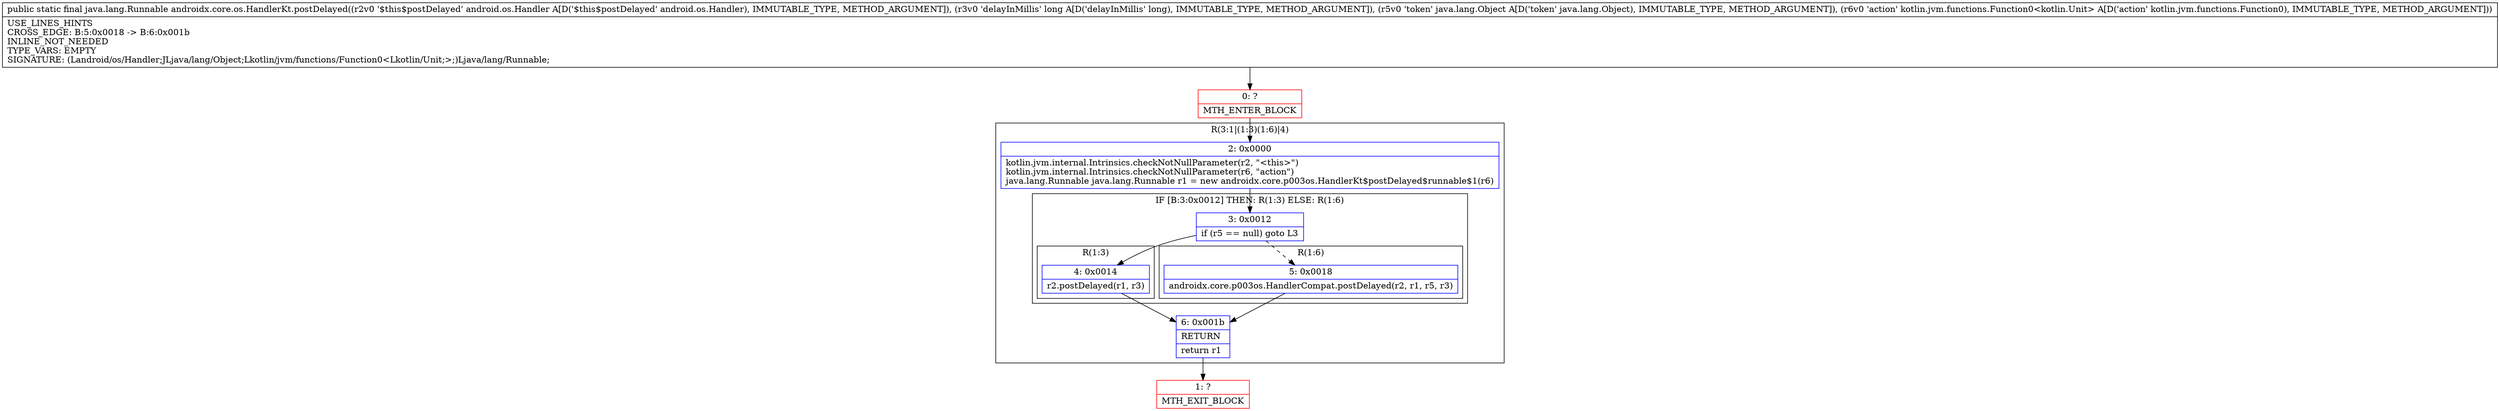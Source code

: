 digraph "CFG forandroidx.core.os.HandlerKt.postDelayed(Landroid\/os\/Handler;JLjava\/lang\/Object;Lkotlin\/jvm\/functions\/Function0;)Ljava\/lang\/Runnable;" {
subgraph cluster_Region_863213382 {
label = "R(3:1|(1:3)(1:6)|4)";
node [shape=record,color=blue];
Node_2 [shape=record,label="{2\:\ 0x0000|kotlin.jvm.internal.Intrinsics.checkNotNullParameter(r2, \"\<this\>\")\lkotlin.jvm.internal.Intrinsics.checkNotNullParameter(r6, \"action\")\ljava.lang.Runnable java.lang.Runnable r1 = new androidx.core.p003os.HandlerKt$postDelayed$runnable$1(r6)\l}"];
subgraph cluster_IfRegion_795902899 {
label = "IF [B:3:0x0012] THEN: R(1:3) ELSE: R(1:6)";
node [shape=record,color=blue];
Node_3 [shape=record,label="{3\:\ 0x0012|if (r5 == null) goto L3\l}"];
subgraph cluster_Region_818518838 {
label = "R(1:3)";
node [shape=record,color=blue];
Node_4 [shape=record,label="{4\:\ 0x0014|r2.postDelayed(r1, r3)\l}"];
}
subgraph cluster_Region_412942574 {
label = "R(1:6)";
node [shape=record,color=blue];
Node_5 [shape=record,label="{5\:\ 0x0018|androidx.core.p003os.HandlerCompat.postDelayed(r2, r1, r5, r3)\l}"];
}
}
Node_6 [shape=record,label="{6\:\ 0x001b|RETURN\l|return r1\l}"];
}
Node_0 [shape=record,color=red,label="{0\:\ ?|MTH_ENTER_BLOCK\l}"];
Node_1 [shape=record,color=red,label="{1\:\ ?|MTH_EXIT_BLOCK\l}"];
MethodNode[shape=record,label="{public static final java.lang.Runnable androidx.core.os.HandlerKt.postDelayed((r2v0 '$this$postDelayed' android.os.Handler A[D('$this$postDelayed' android.os.Handler), IMMUTABLE_TYPE, METHOD_ARGUMENT]), (r3v0 'delayInMillis' long A[D('delayInMillis' long), IMMUTABLE_TYPE, METHOD_ARGUMENT]), (r5v0 'token' java.lang.Object A[D('token' java.lang.Object), IMMUTABLE_TYPE, METHOD_ARGUMENT]), (r6v0 'action' kotlin.jvm.functions.Function0\<kotlin.Unit\> A[D('action' kotlin.jvm.functions.Function0), IMMUTABLE_TYPE, METHOD_ARGUMENT]))  | USE_LINES_HINTS\lCROSS_EDGE: B:5:0x0018 \-\> B:6:0x001b\lINLINE_NOT_NEEDED\lTYPE_VARS: EMPTY\lSIGNATURE: (Landroid\/os\/Handler;JLjava\/lang\/Object;Lkotlin\/jvm\/functions\/Function0\<Lkotlin\/Unit;\>;)Ljava\/lang\/Runnable;\l}"];
MethodNode -> Node_0;Node_2 -> Node_3;
Node_3 -> Node_4;
Node_3 -> Node_5[style=dashed];
Node_4 -> Node_6;
Node_5 -> Node_6;
Node_6 -> Node_1;
Node_0 -> Node_2;
}

